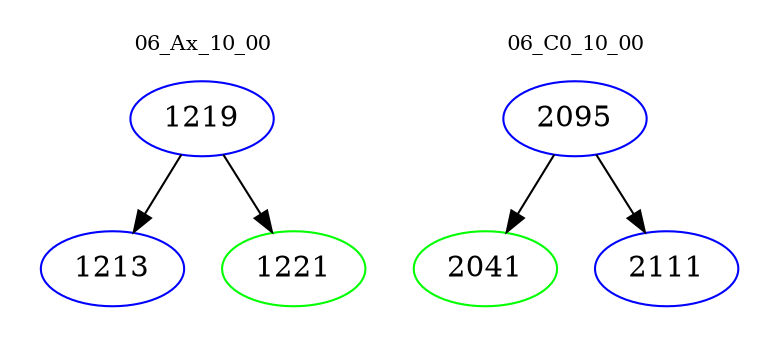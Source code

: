 digraph{
subgraph cluster_0 {
color = white
label = "06_Ax_10_00";
fontsize=10;
T0_1219 [label="1219", color="blue"]
T0_1219 -> T0_1213 [color="black"]
T0_1213 [label="1213", color="blue"]
T0_1219 -> T0_1221 [color="black"]
T0_1221 [label="1221", color="green"]
}
subgraph cluster_1 {
color = white
label = "06_C0_10_00";
fontsize=10;
T1_2095 [label="2095", color="blue"]
T1_2095 -> T1_2041 [color="black"]
T1_2041 [label="2041", color="green"]
T1_2095 -> T1_2111 [color="black"]
T1_2111 [label="2111", color="blue"]
}
}
